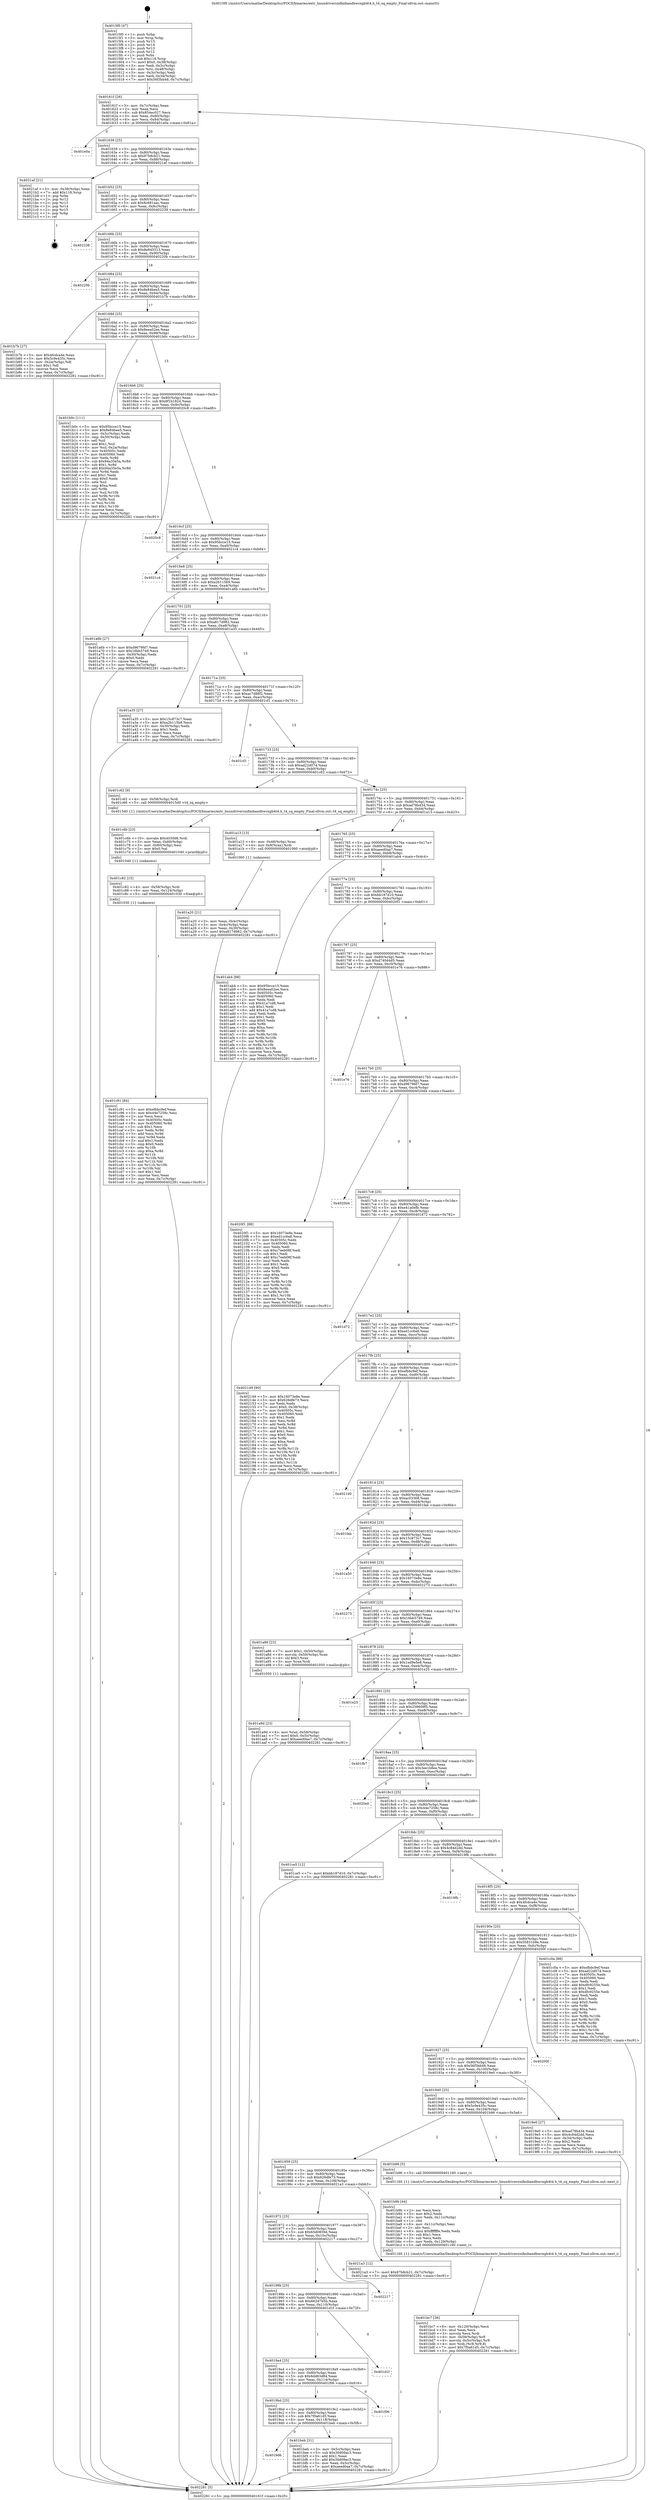 digraph "0x4015f0" {
  label = "0x4015f0 (/mnt/c/Users/mathe/Desktop/tcc/POCII/binaries/extr_linuxdriversinfinibandhwcxgb4t4.h_t4_sq_empty_Final-ollvm.out::main(0))"
  labelloc = "t"
  node[shape=record]

  Entry [label="",width=0.3,height=0.3,shape=circle,fillcolor=black,style=filled]
  "0x40161f" [label="{
     0x40161f [26]\l
     | [instrs]\l
     &nbsp;&nbsp;0x40161f \<+3\>: mov -0x7c(%rbp),%eax\l
     &nbsp;&nbsp;0x401622 \<+2\>: mov %eax,%ecx\l
     &nbsp;&nbsp;0x401624 \<+6\>: sub $0x854ec027,%ecx\l
     &nbsp;&nbsp;0x40162a \<+3\>: mov %eax,-0x80(%rbp)\l
     &nbsp;&nbsp;0x40162d \<+6\>: mov %ecx,-0x84(%rbp)\l
     &nbsp;&nbsp;0x401633 \<+6\>: je 0000000000401e0a \<main+0x81a\>\l
  }"]
  "0x401e0a" [label="{
     0x401e0a\l
  }", style=dashed]
  "0x401639" [label="{
     0x401639 [25]\l
     | [instrs]\l
     &nbsp;&nbsp;0x401639 \<+5\>: jmp 000000000040163e \<main+0x4e\>\l
     &nbsp;&nbsp;0x40163e \<+3\>: mov -0x80(%rbp),%eax\l
     &nbsp;&nbsp;0x401641 \<+5\>: sub $0x87b8cb21,%eax\l
     &nbsp;&nbsp;0x401646 \<+6\>: mov %eax,-0x88(%rbp)\l
     &nbsp;&nbsp;0x40164c \<+6\>: je 00000000004021af \<main+0xbbf\>\l
  }"]
  Exit [label="",width=0.3,height=0.3,shape=circle,fillcolor=black,style=filled,peripheries=2]
  "0x4021af" [label="{
     0x4021af [21]\l
     | [instrs]\l
     &nbsp;&nbsp;0x4021af \<+3\>: mov -0x38(%rbp),%eax\l
     &nbsp;&nbsp;0x4021b2 \<+7\>: add $0x118,%rsp\l
     &nbsp;&nbsp;0x4021b9 \<+1\>: pop %rbx\l
     &nbsp;&nbsp;0x4021ba \<+2\>: pop %r12\l
     &nbsp;&nbsp;0x4021bc \<+2\>: pop %r13\l
     &nbsp;&nbsp;0x4021be \<+2\>: pop %r14\l
     &nbsp;&nbsp;0x4021c0 \<+2\>: pop %r15\l
     &nbsp;&nbsp;0x4021c2 \<+1\>: pop %rbp\l
     &nbsp;&nbsp;0x4021c3 \<+1\>: ret\l
  }"]
  "0x401652" [label="{
     0x401652 [25]\l
     | [instrs]\l
     &nbsp;&nbsp;0x401652 \<+5\>: jmp 0000000000401657 \<main+0x67\>\l
     &nbsp;&nbsp;0x401657 \<+3\>: mov -0x80(%rbp),%eax\l
     &nbsp;&nbsp;0x40165a \<+5\>: sub $0x8c681aac,%eax\l
     &nbsp;&nbsp;0x40165f \<+6\>: mov %eax,-0x8c(%rbp)\l
     &nbsp;&nbsp;0x401665 \<+6\>: je 0000000000402238 \<main+0xc48\>\l
  }"]
  "0x401c91" [label="{
     0x401c91 [84]\l
     | [instrs]\l
     &nbsp;&nbsp;0x401c91 \<+5\>: mov $0xefbbc9ef,%eax\l
     &nbsp;&nbsp;0x401c96 \<+5\>: mov $0x44e7258c,%esi\l
     &nbsp;&nbsp;0x401c9b \<+2\>: xor %ecx,%ecx\l
     &nbsp;&nbsp;0x401c9d \<+7\>: mov 0x40505c,%edx\l
     &nbsp;&nbsp;0x401ca4 \<+8\>: mov 0x405060,%r8d\l
     &nbsp;&nbsp;0x401cac \<+3\>: sub $0x1,%ecx\l
     &nbsp;&nbsp;0x401caf \<+3\>: mov %edx,%r9d\l
     &nbsp;&nbsp;0x401cb2 \<+3\>: add %ecx,%r9d\l
     &nbsp;&nbsp;0x401cb5 \<+4\>: imul %r9d,%edx\l
     &nbsp;&nbsp;0x401cb9 \<+3\>: and $0x1,%edx\l
     &nbsp;&nbsp;0x401cbc \<+3\>: cmp $0x0,%edx\l
     &nbsp;&nbsp;0x401cbf \<+4\>: sete %r10b\l
     &nbsp;&nbsp;0x401cc3 \<+4\>: cmp $0xa,%r8d\l
     &nbsp;&nbsp;0x401cc7 \<+4\>: setl %r11b\l
     &nbsp;&nbsp;0x401ccb \<+3\>: mov %r10b,%bl\l
     &nbsp;&nbsp;0x401cce \<+3\>: and %r11b,%bl\l
     &nbsp;&nbsp;0x401cd1 \<+3\>: xor %r11b,%r10b\l
     &nbsp;&nbsp;0x401cd4 \<+3\>: or %r10b,%bl\l
     &nbsp;&nbsp;0x401cd7 \<+3\>: test $0x1,%bl\l
     &nbsp;&nbsp;0x401cda \<+3\>: cmovne %esi,%eax\l
     &nbsp;&nbsp;0x401cdd \<+3\>: mov %eax,-0x7c(%rbp)\l
     &nbsp;&nbsp;0x401ce0 \<+5\>: jmp 0000000000402281 \<main+0xc91\>\l
  }"]
  "0x402238" [label="{
     0x402238\l
  }", style=dashed]
  "0x40166b" [label="{
     0x40166b [25]\l
     | [instrs]\l
     &nbsp;&nbsp;0x40166b \<+5\>: jmp 0000000000401670 \<main+0x80\>\l
     &nbsp;&nbsp;0x401670 \<+3\>: mov -0x80(%rbp),%eax\l
     &nbsp;&nbsp;0x401673 \<+5\>: sub $0x8e845513,%eax\l
     &nbsp;&nbsp;0x401678 \<+6\>: mov %eax,-0x90(%rbp)\l
     &nbsp;&nbsp;0x40167e \<+6\>: je 000000000040220b \<main+0xc1b\>\l
  }"]
  "0x401c82" [label="{
     0x401c82 [15]\l
     | [instrs]\l
     &nbsp;&nbsp;0x401c82 \<+4\>: mov -0x58(%rbp),%rdi\l
     &nbsp;&nbsp;0x401c86 \<+6\>: mov %eax,-0x124(%rbp)\l
     &nbsp;&nbsp;0x401c8c \<+5\>: call 0000000000401030 \<free@plt\>\l
     | [calls]\l
     &nbsp;&nbsp;0x401030 \{1\} (unknown)\l
  }"]
  "0x40220b" [label="{
     0x40220b\l
  }", style=dashed]
  "0x401684" [label="{
     0x401684 [25]\l
     | [instrs]\l
     &nbsp;&nbsp;0x401684 \<+5\>: jmp 0000000000401689 \<main+0x99\>\l
     &nbsp;&nbsp;0x401689 \<+3\>: mov -0x80(%rbp),%eax\l
     &nbsp;&nbsp;0x40168c \<+5\>: sub $0x8e84bee5,%eax\l
     &nbsp;&nbsp;0x401691 \<+6\>: mov %eax,-0x94(%rbp)\l
     &nbsp;&nbsp;0x401697 \<+6\>: je 0000000000401b7b \<main+0x58b\>\l
  }"]
  "0x401c6b" [label="{
     0x401c6b [23]\l
     | [instrs]\l
     &nbsp;&nbsp;0x401c6b \<+10\>: movabs $0x4030d6,%rdi\l
     &nbsp;&nbsp;0x401c75 \<+3\>: mov %eax,-0x60(%rbp)\l
     &nbsp;&nbsp;0x401c78 \<+3\>: mov -0x60(%rbp),%esi\l
     &nbsp;&nbsp;0x401c7b \<+2\>: mov $0x0,%al\l
     &nbsp;&nbsp;0x401c7d \<+5\>: call 0000000000401040 \<printf@plt\>\l
     | [calls]\l
     &nbsp;&nbsp;0x401040 \{1\} (unknown)\l
  }"]
  "0x401b7b" [label="{
     0x401b7b [27]\l
     | [instrs]\l
     &nbsp;&nbsp;0x401b7b \<+5\>: mov $0x4fcdca4e,%eax\l
     &nbsp;&nbsp;0x401b80 \<+5\>: mov $0x5c9e435c,%ecx\l
     &nbsp;&nbsp;0x401b85 \<+3\>: mov -0x2a(%rbp),%dl\l
     &nbsp;&nbsp;0x401b88 \<+3\>: test $0x1,%dl\l
     &nbsp;&nbsp;0x401b8b \<+3\>: cmovne %ecx,%eax\l
     &nbsp;&nbsp;0x401b8e \<+3\>: mov %eax,-0x7c(%rbp)\l
     &nbsp;&nbsp;0x401b91 \<+5\>: jmp 0000000000402281 \<main+0xc91\>\l
  }"]
  "0x40169d" [label="{
     0x40169d [25]\l
     | [instrs]\l
     &nbsp;&nbsp;0x40169d \<+5\>: jmp 00000000004016a2 \<main+0xb2\>\l
     &nbsp;&nbsp;0x4016a2 \<+3\>: mov -0x80(%rbp),%eax\l
     &nbsp;&nbsp;0x4016a5 \<+5\>: sub $0x8eea02ee,%eax\l
     &nbsp;&nbsp;0x4016aa \<+6\>: mov %eax,-0x98(%rbp)\l
     &nbsp;&nbsp;0x4016b0 \<+6\>: je 0000000000401b0c \<main+0x51c\>\l
  }"]
  "0x4019d6" [label="{
     0x4019d6\l
  }", style=dashed]
  "0x401b0c" [label="{
     0x401b0c [111]\l
     | [instrs]\l
     &nbsp;&nbsp;0x401b0c \<+5\>: mov $0x95bcce15,%eax\l
     &nbsp;&nbsp;0x401b11 \<+5\>: mov $0x8e84bee5,%ecx\l
     &nbsp;&nbsp;0x401b16 \<+3\>: mov -0x5c(%rbp),%edx\l
     &nbsp;&nbsp;0x401b19 \<+3\>: cmp -0x50(%rbp),%edx\l
     &nbsp;&nbsp;0x401b1c \<+4\>: setl %sil\l
     &nbsp;&nbsp;0x401b20 \<+4\>: and $0x1,%sil\l
     &nbsp;&nbsp;0x401b24 \<+4\>: mov %sil,-0x2a(%rbp)\l
     &nbsp;&nbsp;0x401b28 \<+7\>: mov 0x40505c,%edx\l
     &nbsp;&nbsp;0x401b2f \<+7\>: mov 0x405060,%edi\l
     &nbsp;&nbsp;0x401b36 \<+3\>: mov %edx,%r8d\l
     &nbsp;&nbsp;0x401b39 \<+7\>: sub $0x94a35e5a,%r8d\l
     &nbsp;&nbsp;0x401b40 \<+4\>: sub $0x1,%r8d\l
     &nbsp;&nbsp;0x401b44 \<+7\>: add $0x94a35e5a,%r8d\l
     &nbsp;&nbsp;0x401b4b \<+4\>: imul %r8d,%edx\l
     &nbsp;&nbsp;0x401b4f \<+3\>: and $0x1,%edx\l
     &nbsp;&nbsp;0x401b52 \<+3\>: cmp $0x0,%edx\l
     &nbsp;&nbsp;0x401b55 \<+4\>: sete %sil\l
     &nbsp;&nbsp;0x401b59 \<+3\>: cmp $0xa,%edi\l
     &nbsp;&nbsp;0x401b5c \<+4\>: setl %r9b\l
     &nbsp;&nbsp;0x401b60 \<+3\>: mov %sil,%r10b\l
     &nbsp;&nbsp;0x401b63 \<+3\>: and %r9b,%r10b\l
     &nbsp;&nbsp;0x401b66 \<+3\>: xor %r9b,%sil\l
     &nbsp;&nbsp;0x401b69 \<+3\>: or %sil,%r10b\l
     &nbsp;&nbsp;0x401b6c \<+4\>: test $0x1,%r10b\l
     &nbsp;&nbsp;0x401b70 \<+3\>: cmovne %ecx,%eax\l
     &nbsp;&nbsp;0x401b73 \<+3\>: mov %eax,-0x7c(%rbp)\l
     &nbsp;&nbsp;0x401b76 \<+5\>: jmp 0000000000402281 \<main+0xc91\>\l
  }"]
  "0x4016b6" [label="{
     0x4016b6 [25]\l
     | [instrs]\l
     &nbsp;&nbsp;0x4016b6 \<+5\>: jmp 00000000004016bb \<main+0xcb\>\l
     &nbsp;&nbsp;0x4016bb \<+3\>: mov -0x80(%rbp),%eax\l
     &nbsp;&nbsp;0x4016be \<+5\>: sub $0x8f1b1824,%eax\l
     &nbsp;&nbsp;0x4016c3 \<+6\>: mov %eax,-0x9c(%rbp)\l
     &nbsp;&nbsp;0x4016c9 \<+6\>: je 00000000004020c8 \<main+0xad8\>\l
  }"]
  "0x401beb" [label="{
     0x401beb [31]\l
     | [instrs]\l
     &nbsp;&nbsp;0x401beb \<+3\>: mov -0x5c(%rbp),%eax\l
     &nbsp;&nbsp;0x401bee \<+5\>: sub $0x30d09ac3,%eax\l
     &nbsp;&nbsp;0x401bf3 \<+3\>: add $0x1,%eax\l
     &nbsp;&nbsp;0x401bf6 \<+5\>: add $0x30d09ac3,%eax\l
     &nbsp;&nbsp;0x401bfb \<+3\>: mov %eax,-0x5c(%rbp)\l
     &nbsp;&nbsp;0x401bfe \<+7\>: movl $0xaeed0aa7,-0x7c(%rbp)\l
     &nbsp;&nbsp;0x401c05 \<+5\>: jmp 0000000000402281 \<main+0xc91\>\l
  }"]
  "0x4020c8" [label="{
     0x4020c8\l
  }", style=dashed]
  "0x4016cf" [label="{
     0x4016cf [25]\l
     | [instrs]\l
     &nbsp;&nbsp;0x4016cf \<+5\>: jmp 00000000004016d4 \<main+0xe4\>\l
     &nbsp;&nbsp;0x4016d4 \<+3\>: mov -0x80(%rbp),%eax\l
     &nbsp;&nbsp;0x4016d7 \<+5\>: sub $0x95bcce15,%eax\l
     &nbsp;&nbsp;0x4016dc \<+6\>: mov %eax,-0xa0(%rbp)\l
     &nbsp;&nbsp;0x4016e2 \<+6\>: je 00000000004021c4 \<main+0xbd4\>\l
  }"]
  "0x4019bd" [label="{
     0x4019bd [25]\l
     | [instrs]\l
     &nbsp;&nbsp;0x4019bd \<+5\>: jmp 00000000004019c2 \<main+0x3d2\>\l
     &nbsp;&nbsp;0x4019c2 \<+3\>: mov -0x80(%rbp),%eax\l
     &nbsp;&nbsp;0x4019c5 \<+5\>: sub $0x7f0a61d5,%eax\l
     &nbsp;&nbsp;0x4019ca \<+6\>: mov %eax,-0x118(%rbp)\l
     &nbsp;&nbsp;0x4019d0 \<+6\>: je 0000000000401beb \<main+0x5fb\>\l
  }"]
  "0x4021c4" [label="{
     0x4021c4\l
  }", style=dashed]
  "0x4016e8" [label="{
     0x4016e8 [25]\l
     | [instrs]\l
     &nbsp;&nbsp;0x4016e8 \<+5\>: jmp 00000000004016ed \<main+0xfd\>\l
     &nbsp;&nbsp;0x4016ed \<+3\>: mov -0x80(%rbp),%eax\l
     &nbsp;&nbsp;0x4016f0 \<+5\>: sub $0xa2b115b9,%eax\l
     &nbsp;&nbsp;0x4016f5 \<+6\>: mov %eax,-0xa4(%rbp)\l
     &nbsp;&nbsp;0x4016fb \<+6\>: je 0000000000401a6b \<main+0x47b\>\l
  }"]
  "0x401f06" [label="{
     0x401f06\l
  }", style=dashed]
  "0x401a6b" [label="{
     0x401a6b [27]\l
     | [instrs]\l
     &nbsp;&nbsp;0x401a6b \<+5\>: mov $0xd9679fd7,%eax\l
     &nbsp;&nbsp;0x401a70 \<+5\>: mov $0x16bb5749,%ecx\l
     &nbsp;&nbsp;0x401a75 \<+3\>: mov -0x30(%rbp),%edx\l
     &nbsp;&nbsp;0x401a78 \<+3\>: cmp $0x0,%edx\l
     &nbsp;&nbsp;0x401a7b \<+3\>: cmove %ecx,%eax\l
     &nbsp;&nbsp;0x401a7e \<+3\>: mov %eax,-0x7c(%rbp)\l
     &nbsp;&nbsp;0x401a81 \<+5\>: jmp 0000000000402281 \<main+0xc91\>\l
  }"]
  "0x401701" [label="{
     0x401701 [25]\l
     | [instrs]\l
     &nbsp;&nbsp;0x401701 \<+5\>: jmp 0000000000401706 \<main+0x116\>\l
     &nbsp;&nbsp;0x401706 \<+3\>: mov -0x80(%rbp),%eax\l
     &nbsp;&nbsp;0x401709 \<+5\>: sub $0xa817d982,%eax\l
     &nbsp;&nbsp;0x40170e \<+6\>: mov %eax,-0xa8(%rbp)\l
     &nbsp;&nbsp;0x401714 \<+6\>: je 0000000000401a35 \<main+0x445\>\l
  }"]
  "0x4019a4" [label="{
     0x4019a4 [25]\l
     | [instrs]\l
     &nbsp;&nbsp;0x4019a4 \<+5\>: jmp 00000000004019a9 \<main+0x3b9\>\l
     &nbsp;&nbsp;0x4019a9 \<+3\>: mov -0x80(%rbp),%eax\l
     &nbsp;&nbsp;0x4019ac \<+5\>: sub $0x6dd63d84,%eax\l
     &nbsp;&nbsp;0x4019b1 \<+6\>: mov %eax,-0x114(%rbp)\l
     &nbsp;&nbsp;0x4019b7 \<+6\>: je 0000000000401f06 \<main+0x916\>\l
  }"]
  "0x401a35" [label="{
     0x401a35 [27]\l
     | [instrs]\l
     &nbsp;&nbsp;0x401a35 \<+5\>: mov $0x15c873c7,%eax\l
     &nbsp;&nbsp;0x401a3a \<+5\>: mov $0xa2b115b9,%ecx\l
     &nbsp;&nbsp;0x401a3f \<+3\>: mov -0x30(%rbp),%edx\l
     &nbsp;&nbsp;0x401a42 \<+3\>: cmp $0x1,%edx\l
     &nbsp;&nbsp;0x401a45 \<+3\>: cmovl %ecx,%eax\l
     &nbsp;&nbsp;0x401a48 \<+3\>: mov %eax,-0x7c(%rbp)\l
     &nbsp;&nbsp;0x401a4b \<+5\>: jmp 0000000000402281 \<main+0xc91\>\l
  }"]
  "0x40171a" [label="{
     0x40171a [25]\l
     | [instrs]\l
     &nbsp;&nbsp;0x40171a \<+5\>: jmp 000000000040171f \<main+0x12f\>\l
     &nbsp;&nbsp;0x40171f \<+3\>: mov -0x80(%rbp),%eax\l
     &nbsp;&nbsp;0x401722 \<+5\>: sub $0xac7d88f2,%eax\l
     &nbsp;&nbsp;0x401727 \<+6\>: mov %eax,-0xac(%rbp)\l
     &nbsp;&nbsp;0x40172d \<+6\>: je 0000000000401cf1 \<main+0x701\>\l
  }"]
  "0x401d1f" [label="{
     0x401d1f\l
  }", style=dashed]
  "0x401cf1" [label="{
     0x401cf1\l
  }", style=dashed]
  "0x401733" [label="{
     0x401733 [25]\l
     | [instrs]\l
     &nbsp;&nbsp;0x401733 \<+5\>: jmp 0000000000401738 \<main+0x148\>\l
     &nbsp;&nbsp;0x401738 \<+3\>: mov -0x80(%rbp),%eax\l
     &nbsp;&nbsp;0x40173b \<+5\>: sub $0xad22d074,%eax\l
     &nbsp;&nbsp;0x401740 \<+6\>: mov %eax,-0xb0(%rbp)\l
     &nbsp;&nbsp;0x401746 \<+6\>: je 0000000000401c62 \<main+0x672\>\l
  }"]
  "0x40198b" [label="{
     0x40198b [25]\l
     | [instrs]\l
     &nbsp;&nbsp;0x40198b \<+5\>: jmp 0000000000401990 \<main+0x3a0\>\l
     &nbsp;&nbsp;0x401990 \<+3\>: mov -0x80(%rbp),%eax\l
     &nbsp;&nbsp;0x401993 \<+5\>: sub $0x662d7b5b,%eax\l
     &nbsp;&nbsp;0x401998 \<+6\>: mov %eax,-0x110(%rbp)\l
     &nbsp;&nbsp;0x40199e \<+6\>: je 0000000000401d1f \<main+0x72f\>\l
  }"]
  "0x401c62" [label="{
     0x401c62 [9]\l
     | [instrs]\l
     &nbsp;&nbsp;0x401c62 \<+4\>: mov -0x58(%rbp),%rdi\l
     &nbsp;&nbsp;0x401c66 \<+5\>: call 00000000004015d0 \<t4_sq_empty\>\l
     | [calls]\l
     &nbsp;&nbsp;0x4015d0 \{1\} (/mnt/c/Users/mathe/Desktop/tcc/POCII/binaries/extr_linuxdriversinfinibandhwcxgb4t4.h_t4_sq_empty_Final-ollvm.out::t4_sq_empty)\l
  }"]
  "0x40174c" [label="{
     0x40174c [25]\l
     | [instrs]\l
     &nbsp;&nbsp;0x40174c \<+5\>: jmp 0000000000401751 \<main+0x161\>\l
     &nbsp;&nbsp;0x401751 \<+3\>: mov -0x80(%rbp),%eax\l
     &nbsp;&nbsp;0x401754 \<+5\>: sub $0xad78b434,%eax\l
     &nbsp;&nbsp;0x401759 \<+6\>: mov %eax,-0xb4(%rbp)\l
     &nbsp;&nbsp;0x40175f \<+6\>: je 0000000000401a13 \<main+0x423\>\l
  }"]
  "0x402217" [label="{
     0x402217\l
  }", style=dashed]
  "0x401a13" [label="{
     0x401a13 [13]\l
     | [instrs]\l
     &nbsp;&nbsp;0x401a13 \<+4\>: mov -0x48(%rbp),%rax\l
     &nbsp;&nbsp;0x401a17 \<+4\>: mov 0x8(%rax),%rdi\l
     &nbsp;&nbsp;0x401a1b \<+5\>: call 0000000000401060 \<atoi@plt\>\l
     | [calls]\l
     &nbsp;&nbsp;0x401060 \{1\} (unknown)\l
  }"]
  "0x401765" [label="{
     0x401765 [25]\l
     | [instrs]\l
     &nbsp;&nbsp;0x401765 \<+5\>: jmp 000000000040176a \<main+0x17a\>\l
     &nbsp;&nbsp;0x40176a \<+3\>: mov -0x80(%rbp),%eax\l
     &nbsp;&nbsp;0x40176d \<+5\>: sub $0xaeed0aa7,%eax\l
     &nbsp;&nbsp;0x401772 \<+6\>: mov %eax,-0xb8(%rbp)\l
     &nbsp;&nbsp;0x401778 \<+6\>: je 0000000000401ab4 \<main+0x4c4\>\l
  }"]
  "0x401972" [label="{
     0x401972 [25]\l
     | [instrs]\l
     &nbsp;&nbsp;0x401972 \<+5\>: jmp 0000000000401977 \<main+0x387\>\l
     &nbsp;&nbsp;0x401977 \<+3\>: mov -0x80(%rbp),%eax\l
     &nbsp;&nbsp;0x40197a \<+5\>: sub $0x65d0859d,%eax\l
     &nbsp;&nbsp;0x40197f \<+6\>: mov %eax,-0x10c(%rbp)\l
     &nbsp;&nbsp;0x401985 \<+6\>: je 0000000000402217 \<main+0xc27\>\l
  }"]
  "0x401ab4" [label="{
     0x401ab4 [88]\l
     | [instrs]\l
     &nbsp;&nbsp;0x401ab4 \<+5\>: mov $0x95bcce15,%eax\l
     &nbsp;&nbsp;0x401ab9 \<+5\>: mov $0x8eea02ee,%ecx\l
     &nbsp;&nbsp;0x401abe \<+7\>: mov 0x40505c,%edx\l
     &nbsp;&nbsp;0x401ac5 \<+7\>: mov 0x405060,%esi\l
     &nbsp;&nbsp;0x401acc \<+2\>: mov %edx,%edi\l
     &nbsp;&nbsp;0x401ace \<+6\>: sub $0x41a7cd8,%edi\l
     &nbsp;&nbsp;0x401ad4 \<+3\>: sub $0x1,%edi\l
     &nbsp;&nbsp;0x401ad7 \<+6\>: add $0x41a7cd8,%edi\l
     &nbsp;&nbsp;0x401add \<+3\>: imul %edi,%edx\l
     &nbsp;&nbsp;0x401ae0 \<+3\>: and $0x1,%edx\l
     &nbsp;&nbsp;0x401ae3 \<+3\>: cmp $0x0,%edx\l
     &nbsp;&nbsp;0x401ae6 \<+4\>: sete %r8b\l
     &nbsp;&nbsp;0x401aea \<+3\>: cmp $0xa,%esi\l
     &nbsp;&nbsp;0x401aed \<+4\>: setl %r9b\l
     &nbsp;&nbsp;0x401af1 \<+3\>: mov %r8b,%r10b\l
     &nbsp;&nbsp;0x401af4 \<+3\>: and %r9b,%r10b\l
     &nbsp;&nbsp;0x401af7 \<+3\>: xor %r9b,%r8b\l
     &nbsp;&nbsp;0x401afa \<+3\>: or %r8b,%r10b\l
     &nbsp;&nbsp;0x401afd \<+4\>: test $0x1,%r10b\l
     &nbsp;&nbsp;0x401b01 \<+3\>: cmovne %ecx,%eax\l
     &nbsp;&nbsp;0x401b04 \<+3\>: mov %eax,-0x7c(%rbp)\l
     &nbsp;&nbsp;0x401b07 \<+5\>: jmp 0000000000402281 \<main+0xc91\>\l
  }"]
  "0x40177e" [label="{
     0x40177e [25]\l
     | [instrs]\l
     &nbsp;&nbsp;0x40177e \<+5\>: jmp 0000000000401783 \<main+0x193\>\l
     &nbsp;&nbsp;0x401783 \<+3\>: mov -0x80(%rbp),%eax\l
     &nbsp;&nbsp;0x401786 \<+5\>: sub $0xbb187d10,%eax\l
     &nbsp;&nbsp;0x40178b \<+6\>: mov %eax,-0xbc(%rbp)\l
     &nbsp;&nbsp;0x401791 \<+6\>: je 00000000004020f1 \<main+0xb01\>\l
  }"]
  "0x4021a3" [label="{
     0x4021a3 [12]\l
     | [instrs]\l
     &nbsp;&nbsp;0x4021a3 \<+7\>: movl $0x87b8cb21,-0x7c(%rbp)\l
     &nbsp;&nbsp;0x4021aa \<+5\>: jmp 0000000000402281 \<main+0xc91\>\l
  }"]
  "0x4020f1" [label="{
     0x4020f1 [88]\l
     | [instrs]\l
     &nbsp;&nbsp;0x4020f1 \<+5\>: mov $0x16073e8e,%eax\l
     &nbsp;&nbsp;0x4020f6 \<+5\>: mov $0xed1cc6a8,%ecx\l
     &nbsp;&nbsp;0x4020fb \<+7\>: mov 0x40505c,%edx\l
     &nbsp;&nbsp;0x402102 \<+7\>: mov 0x405060,%esi\l
     &nbsp;&nbsp;0x402109 \<+2\>: mov %edx,%edi\l
     &nbsp;&nbsp;0x40210b \<+6\>: sub $0xc7eeb08f,%edi\l
     &nbsp;&nbsp;0x402111 \<+3\>: sub $0x1,%edi\l
     &nbsp;&nbsp;0x402114 \<+6\>: add $0xc7eeb08f,%edi\l
     &nbsp;&nbsp;0x40211a \<+3\>: imul %edi,%edx\l
     &nbsp;&nbsp;0x40211d \<+3\>: and $0x1,%edx\l
     &nbsp;&nbsp;0x402120 \<+3\>: cmp $0x0,%edx\l
     &nbsp;&nbsp;0x402123 \<+4\>: sete %r8b\l
     &nbsp;&nbsp;0x402127 \<+3\>: cmp $0xa,%esi\l
     &nbsp;&nbsp;0x40212a \<+4\>: setl %r9b\l
     &nbsp;&nbsp;0x40212e \<+3\>: mov %r8b,%r10b\l
     &nbsp;&nbsp;0x402131 \<+3\>: and %r9b,%r10b\l
     &nbsp;&nbsp;0x402134 \<+3\>: xor %r9b,%r8b\l
     &nbsp;&nbsp;0x402137 \<+3\>: or %r8b,%r10b\l
     &nbsp;&nbsp;0x40213a \<+4\>: test $0x1,%r10b\l
     &nbsp;&nbsp;0x40213e \<+3\>: cmovne %ecx,%eax\l
     &nbsp;&nbsp;0x402141 \<+3\>: mov %eax,-0x7c(%rbp)\l
     &nbsp;&nbsp;0x402144 \<+5\>: jmp 0000000000402281 \<main+0xc91\>\l
  }"]
  "0x401797" [label="{
     0x401797 [25]\l
     | [instrs]\l
     &nbsp;&nbsp;0x401797 \<+5\>: jmp 000000000040179c \<main+0x1ac\>\l
     &nbsp;&nbsp;0x40179c \<+3\>: mov -0x80(%rbp),%eax\l
     &nbsp;&nbsp;0x40179f \<+5\>: sub $0xd740d4d5,%eax\l
     &nbsp;&nbsp;0x4017a4 \<+6\>: mov %eax,-0xc0(%rbp)\l
     &nbsp;&nbsp;0x4017aa \<+6\>: je 0000000000401e76 \<main+0x886\>\l
  }"]
  "0x401bc7" [label="{
     0x401bc7 [36]\l
     | [instrs]\l
     &nbsp;&nbsp;0x401bc7 \<+6\>: mov -0x120(%rbp),%ecx\l
     &nbsp;&nbsp;0x401bcd \<+3\>: imul %eax,%ecx\l
     &nbsp;&nbsp;0x401bd0 \<+3\>: movslq %ecx,%rdi\l
     &nbsp;&nbsp;0x401bd3 \<+4\>: mov -0x58(%rbp),%r8\l
     &nbsp;&nbsp;0x401bd7 \<+4\>: movslq -0x5c(%rbp),%r9\l
     &nbsp;&nbsp;0x401bdb \<+4\>: mov %rdi,(%r8,%r9,8)\l
     &nbsp;&nbsp;0x401bdf \<+7\>: movl $0x7f0a61d5,-0x7c(%rbp)\l
     &nbsp;&nbsp;0x401be6 \<+5\>: jmp 0000000000402281 \<main+0xc91\>\l
  }"]
  "0x401e76" [label="{
     0x401e76\l
  }", style=dashed]
  "0x4017b0" [label="{
     0x4017b0 [25]\l
     | [instrs]\l
     &nbsp;&nbsp;0x4017b0 \<+5\>: jmp 00000000004017b5 \<main+0x1c5\>\l
     &nbsp;&nbsp;0x4017b5 \<+3\>: mov -0x80(%rbp),%eax\l
     &nbsp;&nbsp;0x4017b8 \<+5\>: sub $0xd9679fd7,%eax\l
     &nbsp;&nbsp;0x4017bd \<+6\>: mov %eax,-0xc4(%rbp)\l
     &nbsp;&nbsp;0x4017c3 \<+6\>: je 00000000004020d4 \<main+0xae4\>\l
  }"]
  "0x401b9b" [label="{
     0x401b9b [44]\l
     | [instrs]\l
     &nbsp;&nbsp;0x401b9b \<+2\>: xor %ecx,%ecx\l
     &nbsp;&nbsp;0x401b9d \<+5\>: mov $0x2,%edx\l
     &nbsp;&nbsp;0x401ba2 \<+6\>: mov %edx,-0x11c(%rbp)\l
     &nbsp;&nbsp;0x401ba8 \<+1\>: cltd\l
     &nbsp;&nbsp;0x401ba9 \<+6\>: mov -0x11c(%rbp),%esi\l
     &nbsp;&nbsp;0x401baf \<+2\>: idiv %esi\l
     &nbsp;&nbsp;0x401bb1 \<+6\>: imul $0xfffffffe,%edx,%edx\l
     &nbsp;&nbsp;0x401bb7 \<+3\>: sub $0x1,%ecx\l
     &nbsp;&nbsp;0x401bba \<+2\>: sub %ecx,%edx\l
     &nbsp;&nbsp;0x401bbc \<+6\>: mov %edx,-0x120(%rbp)\l
     &nbsp;&nbsp;0x401bc2 \<+5\>: call 0000000000401160 \<next_i\>\l
     | [calls]\l
     &nbsp;&nbsp;0x401160 \{1\} (/mnt/c/Users/mathe/Desktop/tcc/POCII/binaries/extr_linuxdriversinfinibandhwcxgb4t4.h_t4_sq_empty_Final-ollvm.out::next_i)\l
  }"]
  "0x4020d4" [label="{
     0x4020d4\l
  }", style=dashed]
  "0x4017c9" [label="{
     0x4017c9 [25]\l
     | [instrs]\l
     &nbsp;&nbsp;0x4017c9 \<+5\>: jmp 00000000004017ce \<main+0x1de\>\l
     &nbsp;&nbsp;0x4017ce \<+3\>: mov -0x80(%rbp),%eax\l
     &nbsp;&nbsp;0x4017d1 \<+5\>: sub $0xe41a0efb,%eax\l
     &nbsp;&nbsp;0x4017d6 \<+6\>: mov %eax,-0xc8(%rbp)\l
     &nbsp;&nbsp;0x4017dc \<+6\>: je 0000000000401d72 \<main+0x782\>\l
  }"]
  "0x401959" [label="{
     0x401959 [25]\l
     | [instrs]\l
     &nbsp;&nbsp;0x401959 \<+5\>: jmp 000000000040195e \<main+0x36e\>\l
     &nbsp;&nbsp;0x40195e \<+3\>: mov -0x80(%rbp),%eax\l
     &nbsp;&nbsp;0x401961 \<+5\>: sub $0x626dfe73,%eax\l
     &nbsp;&nbsp;0x401966 \<+6\>: mov %eax,-0x108(%rbp)\l
     &nbsp;&nbsp;0x40196c \<+6\>: je 00000000004021a3 \<main+0xbb3\>\l
  }"]
  "0x401d72" [label="{
     0x401d72\l
  }", style=dashed]
  "0x4017e2" [label="{
     0x4017e2 [25]\l
     | [instrs]\l
     &nbsp;&nbsp;0x4017e2 \<+5\>: jmp 00000000004017e7 \<main+0x1f7\>\l
     &nbsp;&nbsp;0x4017e7 \<+3\>: mov -0x80(%rbp),%eax\l
     &nbsp;&nbsp;0x4017ea \<+5\>: sub $0xed1cc6a8,%eax\l
     &nbsp;&nbsp;0x4017ef \<+6\>: mov %eax,-0xcc(%rbp)\l
     &nbsp;&nbsp;0x4017f5 \<+6\>: je 0000000000402149 \<main+0xb59\>\l
  }"]
  "0x401b96" [label="{
     0x401b96 [5]\l
     | [instrs]\l
     &nbsp;&nbsp;0x401b96 \<+5\>: call 0000000000401160 \<next_i\>\l
     | [calls]\l
     &nbsp;&nbsp;0x401160 \{1\} (/mnt/c/Users/mathe/Desktop/tcc/POCII/binaries/extr_linuxdriversinfinibandhwcxgb4t4.h_t4_sq_empty_Final-ollvm.out::next_i)\l
  }"]
  "0x402149" [label="{
     0x402149 [90]\l
     | [instrs]\l
     &nbsp;&nbsp;0x402149 \<+5\>: mov $0x16073e8e,%eax\l
     &nbsp;&nbsp;0x40214e \<+5\>: mov $0x626dfe73,%ecx\l
     &nbsp;&nbsp;0x402153 \<+2\>: xor %edx,%edx\l
     &nbsp;&nbsp;0x402155 \<+7\>: movl $0x0,-0x38(%rbp)\l
     &nbsp;&nbsp;0x40215c \<+7\>: mov 0x40505c,%esi\l
     &nbsp;&nbsp;0x402163 \<+7\>: mov 0x405060,%edi\l
     &nbsp;&nbsp;0x40216a \<+3\>: sub $0x1,%edx\l
     &nbsp;&nbsp;0x40216d \<+3\>: mov %esi,%r8d\l
     &nbsp;&nbsp;0x402170 \<+3\>: add %edx,%r8d\l
     &nbsp;&nbsp;0x402173 \<+4\>: imul %r8d,%esi\l
     &nbsp;&nbsp;0x402177 \<+3\>: and $0x1,%esi\l
     &nbsp;&nbsp;0x40217a \<+3\>: cmp $0x0,%esi\l
     &nbsp;&nbsp;0x40217d \<+4\>: sete %r9b\l
     &nbsp;&nbsp;0x402181 \<+3\>: cmp $0xa,%edi\l
     &nbsp;&nbsp;0x402184 \<+4\>: setl %r10b\l
     &nbsp;&nbsp;0x402188 \<+3\>: mov %r9b,%r11b\l
     &nbsp;&nbsp;0x40218b \<+3\>: and %r10b,%r11b\l
     &nbsp;&nbsp;0x40218e \<+3\>: xor %r10b,%r9b\l
     &nbsp;&nbsp;0x402191 \<+3\>: or %r9b,%r11b\l
     &nbsp;&nbsp;0x402194 \<+4\>: test $0x1,%r11b\l
     &nbsp;&nbsp;0x402198 \<+3\>: cmovne %ecx,%eax\l
     &nbsp;&nbsp;0x40219b \<+3\>: mov %eax,-0x7c(%rbp)\l
     &nbsp;&nbsp;0x40219e \<+5\>: jmp 0000000000402281 \<main+0xc91\>\l
  }"]
  "0x4017fb" [label="{
     0x4017fb [25]\l
     | [instrs]\l
     &nbsp;&nbsp;0x4017fb \<+5\>: jmp 0000000000401800 \<main+0x210\>\l
     &nbsp;&nbsp;0x401800 \<+3\>: mov -0x80(%rbp),%eax\l
     &nbsp;&nbsp;0x401803 \<+5\>: sub $0xefbbc9ef,%eax\l
     &nbsp;&nbsp;0x401808 \<+6\>: mov %eax,-0xd0(%rbp)\l
     &nbsp;&nbsp;0x40180e \<+6\>: je 00000000004021d0 \<main+0xbe0\>\l
  }"]
  "0x401a9d" [label="{
     0x401a9d [23]\l
     | [instrs]\l
     &nbsp;&nbsp;0x401a9d \<+4\>: mov %rax,-0x58(%rbp)\l
     &nbsp;&nbsp;0x401aa1 \<+7\>: movl $0x0,-0x5c(%rbp)\l
     &nbsp;&nbsp;0x401aa8 \<+7\>: movl $0xaeed0aa7,-0x7c(%rbp)\l
     &nbsp;&nbsp;0x401aaf \<+5\>: jmp 0000000000402281 \<main+0xc91\>\l
  }"]
  "0x4021d0" [label="{
     0x4021d0\l
  }", style=dashed]
  "0x401814" [label="{
     0x401814 [25]\l
     | [instrs]\l
     &nbsp;&nbsp;0x401814 \<+5\>: jmp 0000000000401819 \<main+0x229\>\l
     &nbsp;&nbsp;0x401819 \<+3\>: mov -0x80(%rbp),%eax\l
     &nbsp;&nbsp;0x40181c \<+5\>: sub $0xac03368,%eax\l
     &nbsp;&nbsp;0x401821 \<+6\>: mov %eax,-0xd4(%rbp)\l
     &nbsp;&nbsp;0x401827 \<+6\>: je 0000000000401fab \<main+0x9bb\>\l
  }"]
  "0x401a20" [label="{
     0x401a20 [21]\l
     | [instrs]\l
     &nbsp;&nbsp;0x401a20 \<+3\>: mov %eax,-0x4c(%rbp)\l
     &nbsp;&nbsp;0x401a23 \<+3\>: mov -0x4c(%rbp),%eax\l
     &nbsp;&nbsp;0x401a26 \<+3\>: mov %eax,-0x30(%rbp)\l
     &nbsp;&nbsp;0x401a29 \<+7\>: movl $0xa817d982,-0x7c(%rbp)\l
     &nbsp;&nbsp;0x401a30 \<+5\>: jmp 0000000000402281 \<main+0xc91\>\l
  }"]
  "0x401fab" [label="{
     0x401fab\l
  }", style=dashed]
  "0x40182d" [label="{
     0x40182d [25]\l
     | [instrs]\l
     &nbsp;&nbsp;0x40182d \<+5\>: jmp 0000000000401832 \<main+0x242\>\l
     &nbsp;&nbsp;0x401832 \<+3\>: mov -0x80(%rbp),%eax\l
     &nbsp;&nbsp;0x401835 \<+5\>: sub $0x15c873c7,%eax\l
     &nbsp;&nbsp;0x40183a \<+6\>: mov %eax,-0xd8(%rbp)\l
     &nbsp;&nbsp;0x401840 \<+6\>: je 0000000000401a50 \<main+0x460\>\l
  }"]
  "0x4015f0" [label="{
     0x4015f0 [47]\l
     | [instrs]\l
     &nbsp;&nbsp;0x4015f0 \<+1\>: push %rbp\l
     &nbsp;&nbsp;0x4015f1 \<+3\>: mov %rsp,%rbp\l
     &nbsp;&nbsp;0x4015f4 \<+2\>: push %r15\l
     &nbsp;&nbsp;0x4015f6 \<+2\>: push %r14\l
     &nbsp;&nbsp;0x4015f8 \<+2\>: push %r13\l
     &nbsp;&nbsp;0x4015fa \<+2\>: push %r12\l
     &nbsp;&nbsp;0x4015fc \<+1\>: push %rbx\l
     &nbsp;&nbsp;0x4015fd \<+7\>: sub $0x118,%rsp\l
     &nbsp;&nbsp;0x401604 \<+7\>: movl $0x0,-0x38(%rbp)\l
     &nbsp;&nbsp;0x40160b \<+3\>: mov %edi,-0x3c(%rbp)\l
     &nbsp;&nbsp;0x40160e \<+4\>: mov %rsi,-0x48(%rbp)\l
     &nbsp;&nbsp;0x401612 \<+3\>: mov -0x3c(%rbp),%edi\l
     &nbsp;&nbsp;0x401615 \<+3\>: mov %edi,-0x34(%rbp)\l
     &nbsp;&nbsp;0x401618 \<+7\>: movl $0x56f3bb48,-0x7c(%rbp)\l
  }"]
  "0x401a50" [label="{
     0x401a50\l
  }", style=dashed]
  "0x401846" [label="{
     0x401846 [25]\l
     | [instrs]\l
     &nbsp;&nbsp;0x401846 \<+5\>: jmp 000000000040184b \<main+0x25b\>\l
     &nbsp;&nbsp;0x40184b \<+3\>: mov -0x80(%rbp),%eax\l
     &nbsp;&nbsp;0x40184e \<+5\>: sub $0x16073e8e,%eax\l
     &nbsp;&nbsp;0x401853 \<+6\>: mov %eax,-0xdc(%rbp)\l
     &nbsp;&nbsp;0x401859 \<+6\>: je 0000000000402273 \<main+0xc83\>\l
  }"]
  "0x402281" [label="{
     0x402281 [5]\l
     | [instrs]\l
     &nbsp;&nbsp;0x402281 \<+5\>: jmp 000000000040161f \<main+0x2f\>\l
  }"]
  "0x402273" [label="{
     0x402273\l
  }", style=dashed]
  "0x40185f" [label="{
     0x40185f [25]\l
     | [instrs]\l
     &nbsp;&nbsp;0x40185f \<+5\>: jmp 0000000000401864 \<main+0x274\>\l
     &nbsp;&nbsp;0x401864 \<+3\>: mov -0x80(%rbp),%eax\l
     &nbsp;&nbsp;0x401867 \<+5\>: sub $0x16bb5749,%eax\l
     &nbsp;&nbsp;0x40186c \<+6\>: mov %eax,-0xe0(%rbp)\l
     &nbsp;&nbsp;0x401872 \<+6\>: je 0000000000401a86 \<main+0x496\>\l
  }"]
  "0x401940" [label="{
     0x401940 [25]\l
     | [instrs]\l
     &nbsp;&nbsp;0x401940 \<+5\>: jmp 0000000000401945 \<main+0x355\>\l
     &nbsp;&nbsp;0x401945 \<+3\>: mov -0x80(%rbp),%eax\l
     &nbsp;&nbsp;0x401948 \<+5\>: sub $0x5c9e435c,%eax\l
     &nbsp;&nbsp;0x40194d \<+6\>: mov %eax,-0x104(%rbp)\l
     &nbsp;&nbsp;0x401953 \<+6\>: je 0000000000401b96 \<main+0x5a6\>\l
  }"]
  "0x401a86" [label="{
     0x401a86 [23]\l
     | [instrs]\l
     &nbsp;&nbsp;0x401a86 \<+7\>: movl $0x1,-0x50(%rbp)\l
     &nbsp;&nbsp;0x401a8d \<+4\>: movslq -0x50(%rbp),%rax\l
     &nbsp;&nbsp;0x401a91 \<+4\>: shl $0x3,%rax\l
     &nbsp;&nbsp;0x401a95 \<+3\>: mov %rax,%rdi\l
     &nbsp;&nbsp;0x401a98 \<+5\>: call 0000000000401050 \<malloc@plt\>\l
     | [calls]\l
     &nbsp;&nbsp;0x401050 \{1\} (unknown)\l
  }"]
  "0x401878" [label="{
     0x401878 [25]\l
     | [instrs]\l
     &nbsp;&nbsp;0x401878 \<+5\>: jmp 000000000040187d \<main+0x28d\>\l
     &nbsp;&nbsp;0x40187d \<+3\>: mov -0x80(%rbp),%eax\l
     &nbsp;&nbsp;0x401880 \<+5\>: sub $0x1ed9e5e8,%eax\l
     &nbsp;&nbsp;0x401885 \<+6\>: mov %eax,-0xe4(%rbp)\l
     &nbsp;&nbsp;0x40188b \<+6\>: je 0000000000401e25 \<main+0x835\>\l
  }"]
  "0x4019e0" [label="{
     0x4019e0 [27]\l
     | [instrs]\l
     &nbsp;&nbsp;0x4019e0 \<+5\>: mov $0xad78b434,%eax\l
     &nbsp;&nbsp;0x4019e5 \<+5\>: mov $0x4c84d2dd,%ecx\l
     &nbsp;&nbsp;0x4019ea \<+3\>: mov -0x34(%rbp),%edx\l
     &nbsp;&nbsp;0x4019ed \<+3\>: cmp $0x2,%edx\l
     &nbsp;&nbsp;0x4019f0 \<+3\>: cmovne %ecx,%eax\l
     &nbsp;&nbsp;0x4019f3 \<+3\>: mov %eax,-0x7c(%rbp)\l
     &nbsp;&nbsp;0x4019f6 \<+5\>: jmp 0000000000402281 \<main+0xc91\>\l
  }"]
  "0x401e25" [label="{
     0x401e25\l
  }", style=dashed]
  "0x401891" [label="{
     0x401891 [25]\l
     | [instrs]\l
     &nbsp;&nbsp;0x401891 \<+5\>: jmp 0000000000401896 \<main+0x2a6\>\l
     &nbsp;&nbsp;0x401896 \<+3\>: mov -0x80(%rbp),%eax\l
     &nbsp;&nbsp;0x401899 \<+5\>: sub $0x258609f5,%eax\l
     &nbsp;&nbsp;0x40189e \<+6\>: mov %eax,-0xe8(%rbp)\l
     &nbsp;&nbsp;0x4018a4 \<+6\>: je 0000000000401fb7 \<main+0x9c7\>\l
  }"]
  "0x401927" [label="{
     0x401927 [25]\l
     | [instrs]\l
     &nbsp;&nbsp;0x401927 \<+5\>: jmp 000000000040192c \<main+0x33c\>\l
     &nbsp;&nbsp;0x40192c \<+3\>: mov -0x80(%rbp),%eax\l
     &nbsp;&nbsp;0x40192f \<+5\>: sub $0x56f3bb48,%eax\l
     &nbsp;&nbsp;0x401934 \<+6\>: mov %eax,-0x100(%rbp)\l
     &nbsp;&nbsp;0x40193a \<+6\>: je 00000000004019e0 \<main+0x3f0\>\l
  }"]
  "0x401fb7" [label="{
     0x401fb7\l
  }", style=dashed]
  "0x4018aa" [label="{
     0x4018aa [25]\l
     | [instrs]\l
     &nbsp;&nbsp;0x4018aa \<+5\>: jmp 00000000004018af \<main+0x2bf\>\l
     &nbsp;&nbsp;0x4018af \<+3\>: mov -0x80(%rbp),%eax\l
     &nbsp;&nbsp;0x4018b2 \<+5\>: sub $0x3ee1b8ee,%eax\l
     &nbsp;&nbsp;0x4018b7 \<+6\>: mov %eax,-0xec(%rbp)\l
     &nbsp;&nbsp;0x4018bd \<+6\>: je 00000000004020e0 \<main+0xaf0\>\l
  }"]
  "0x40200f" [label="{
     0x40200f\l
  }", style=dashed]
  "0x4020e0" [label="{
     0x4020e0\l
  }", style=dashed]
  "0x4018c3" [label="{
     0x4018c3 [25]\l
     | [instrs]\l
     &nbsp;&nbsp;0x4018c3 \<+5\>: jmp 00000000004018c8 \<main+0x2d8\>\l
     &nbsp;&nbsp;0x4018c8 \<+3\>: mov -0x80(%rbp),%eax\l
     &nbsp;&nbsp;0x4018cb \<+5\>: sub $0x44e7258c,%eax\l
     &nbsp;&nbsp;0x4018d0 \<+6\>: mov %eax,-0xf0(%rbp)\l
     &nbsp;&nbsp;0x4018d6 \<+6\>: je 0000000000401ce5 \<main+0x6f5\>\l
  }"]
  "0x40190e" [label="{
     0x40190e [25]\l
     | [instrs]\l
     &nbsp;&nbsp;0x40190e \<+5\>: jmp 0000000000401913 \<main+0x323\>\l
     &nbsp;&nbsp;0x401913 \<+3\>: mov -0x80(%rbp),%eax\l
     &nbsp;&nbsp;0x401916 \<+5\>: sub $0x55831b9e,%eax\l
     &nbsp;&nbsp;0x40191b \<+6\>: mov %eax,-0xfc(%rbp)\l
     &nbsp;&nbsp;0x401921 \<+6\>: je 000000000040200f \<main+0xa1f\>\l
  }"]
  "0x401ce5" [label="{
     0x401ce5 [12]\l
     | [instrs]\l
     &nbsp;&nbsp;0x401ce5 \<+7\>: movl $0xbb187d10,-0x7c(%rbp)\l
     &nbsp;&nbsp;0x401cec \<+5\>: jmp 0000000000402281 \<main+0xc91\>\l
  }"]
  "0x4018dc" [label="{
     0x4018dc [25]\l
     | [instrs]\l
     &nbsp;&nbsp;0x4018dc \<+5\>: jmp 00000000004018e1 \<main+0x2f1\>\l
     &nbsp;&nbsp;0x4018e1 \<+3\>: mov -0x80(%rbp),%eax\l
     &nbsp;&nbsp;0x4018e4 \<+5\>: sub $0x4c84d2dd,%eax\l
     &nbsp;&nbsp;0x4018e9 \<+6\>: mov %eax,-0xf4(%rbp)\l
     &nbsp;&nbsp;0x4018ef \<+6\>: je 00000000004019fb \<main+0x40b\>\l
  }"]
  "0x401c0a" [label="{
     0x401c0a [88]\l
     | [instrs]\l
     &nbsp;&nbsp;0x401c0a \<+5\>: mov $0xefbbc9ef,%eax\l
     &nbsp;&nbsp;0x401c0f \<+5\>: mov $0xad22d074,%ecx\l
     &nbsp;&nbsp;0x401c14 \<+7\>: mov 0x40505c,%edx\l
     &nbsp;&nbsp;0x401c1b \<+7\>: mov 0x405060,%esi\l
     &nbsp;&nbsp;0x401c22 \<+2\>: mov %edx,%edi\l
     &nbsp;&nbsp;0x401c24 \<+6\>: add $0xdfc9255e,%edi\l
     &nbsp;&nbsp;0x401c2a \<+3\>: sub $0x1,%edi\l
     &nbsp;&nbsp;0x401c2d \<+6\>: sub $0xdfc9255e,%edi\l
     &nbsp;&nbsp;0x401c33 \<+3\>: imul %edi,%edx\l
     &nbsp;&nbsp;0x401c36 \<+3\>: and $0x1,%edx\l
     &nbsp;&nbsp;0x401c39 \<+3\>: cmp $0x0,%edx\l
     &nbsp;&nbsp;0x401c3c \<+4\>: sete %r8b\l
     &nbsp;&nbsp;0x401c40 \<+3\>: cmp $0xa,%esi\l
     &nbsp;&nbsp;0x401c43 \<+4\>: setl %r9b\l
     &nbsp;&nbsp;0x401c47 \<+3\>: mov %r8b,%r10b\l
     &nbsp;&nbsp;0x401c4a \<+3\>: and %r9b,%r10b\l
     &nbsp;&nbsp;0x401c4d \<+3\>: xor %r9b,%r8b\l
     &nbsp;&nbsp;0x401c50 \<+3\>: or %r8b,%r10b\l
     &nbsp;&nbsp;0x401c53 \<+4\>: test $0x1,%r10b\l
     &nbsp;&nbsp;0x401c57 \<+3\>: cmovne %ecx,%eax\l
     &nbsp;&nbsp;0x401c5a \<+3\>: mov %eax,-0x7c(%rbp)\l
     &nbsp;&nbsp;0x401c5d \<+5\>: jmp 0000000000402281 \<main+0xc91\>\l
  }"]
  "0x4019fb" [label="{
     0x4019fb\l
  }", style=dashed]
  "0x4018f5" [label="{
     0x4018f5 [25]\l
     | [instrs]\l
     &nbsp;&nbsp;0x4018f5 \<+5\>: jmp 00000000004018fa \<main+0x30a\>\l
     &nbsp;&nbsp;0x4018fa \<+3\>: mov -0x80(%rbp),%eax\l
     &nbsp;&nbsp;0x4018fd \<+5\>: sub $0x4fcdca4e,%eax\l
     &nbsp;&nbsp;0x401902 \<+6\>: mov %eax,-0xf8(%rbp)\l
     &nbsp;&nbsp;0x401908 \<+6\>: je 0000000000401c0a \<main+0x61a\>\l
  }"]
  Entry -> "0x4015f0" [label=" 1"]
  "0x40161f" -> "0x401e0a" [label=" 0"]
  "0x40161f" -> "0x401639" [label=" 20"]
  "0x4021af" -> Exit [label=" 1"]
  "0x401639" -> "0x4021af" [label=" 1"]
  "0x401639" -> "0x401652" [label=" 19"]
  "0x4021a3" -> "0x402281" [label=" 1"]
  "0x401652" -> "0x402238" [label=" 0"]
  "0x401652" -> "0x40166b" [label=" 19"]
  "0x402149" -> "0x402281" [label=" 1"]
  "0x40166b" -> "0x40220b" [label=" 0"]
  "0x40166b" -> "0x401684" [label=" 19"]
  "0x4020f1" -> "0x402281" [label=" 1"]
  "0x401684" -> "0x401b7b" [label=" 2"]
  "0x401684" -> "0x40169d" [label=" 17"]
  "0x401ce5" -> "0x402281" [label=" 1"]
  "0x40169d" -> "0x401b0c" [label=" 2"]
  "0x40169d" -> "0x4016b6" [label=" 15"]
  "0x401c91" -> "0x402281" [label=" 1"]
  "0x4016b6" -> "0x4020c8" [label=" 0"]
  "0x4016b6" -> "0x4016cf" [label=" 15"]
  "0x401c82" -> "0x401c91" [label=" 1"]
  "0x4016cf" -> "0x4021c4" [label=" 0"]
  "0x4016cf" -> "0x4016e8" [label=" 15"]
  "0x401c62" -> "0x401c6b" [label=" 1"]
  "0x4016e8" -> "0x401a6b" [label=" 1"]
  "0x4016e8" -> "0x401701" [label=" 14"]
  "0x401c0a" -> "0x402281" [label=" 1"]
  "0x401701" -> "0x401a35" [label=" 1"]
  "0x401701" -> "0x40171a" [label=" 13"]
  "0x4019bd" -> "0x4019d6" [label=" 0"]
  "0x40171a" -> "0x401cf1" [label=" 0"]
  "0x40171a" -> "0x401733" [label=" 13"]
  "0x4019bd" -> "0x401beb" [label=" 1"]
  "0x401733" -> "0x401c62" [label=" 1"]
  "0x401733" -> "0x40174c" [label=" 12"]
  "0x4019a4" -> "0x4019bd" [label=" 1"]
  "0x40174c" -> "0x401a13" [label=" 1"]
  "0x40174c" -> "0x401765" [label=" 11"]
  "0x4019a4" -> "0x401f06" [label=" 0"]
  "0x401765" -> "0x401ab4" [label=" 2"]
  "0x401765" -> "0x40177e" [label=" 9"]
  "0x40198b" -> "0x4019a4" [label=" 1"]
  "0x40177e" -> "0x4020f1" [label=" 1"]
  "0x40177e" -> "0x401797" [label=" 8"]
  "0x40198b" -> "0x401d1f" [label=" 0"]
  "0x401797" -> "0x401e76" [label=" 0"]
  "0x401797" -> "0x4017b0" [label=" 8"]
  "0x401972" -> "0x40198b" [label=" 1"]
  "0x4017b0" -> "0x4020d4" [label=" 0"]
  "0x4017b0" -> "0x4017c9" [label=" 8"]
  "0x401972" -> "0x402217" [label=" 0"]
  "0x4017c9" -> "0x401d72" [label=" 0"]
  "0x4017c9" -> "0x4017e2" [label=" 8"]
  "0x401beb" -> "0x402281" [label=" 1"]
  "0x4017e2" -> "0x402149" [label=" 1"]
  "0x4017e2" -> "0x4017fb" [label=" 7"]
  "0x401959" -> "0x401972" [label=" 1"]
  "0x4017fb" -> "0x4021d0" [label=" 0"]
  "0x4017fb" -> "0x401814" [label=" 7"]
  "0x401c6b" -> "0x401c82" [label=" 1"]
  "0x401814" -> "0x401fab" [label=" 0"]
  "0x401814" -> "0x40182d" [label=" 7"]
  "0x401bc7" -> "0x402281" [label=" 1"]
  "0x40182d" -> "0x401a50" [label=" 0"]
  "0x40182d" -> "0x401846" [label=" 7"]
  "0x401b9b" -> "0x401bc7" [label=" 1"]
  "0x401846" -> "0x402273" [label=" 0"]
  "0x401846" -> "0x40185f" [label=" 7"]
  "0x401b96" -> "0x401b9b" [label=" 1"]
  "0x40185f" -> "0x401a86" [label=" 1"]
  "0x40185f" -> "0x401878" [label=" 6"]
  "0x401940" -> "0x401959" [label=" 2"]
  "0x401878" -> "0x401e25" [label=" 0"]
  "0x401878" -> "0x401891" [label=" 6"]
  "0x401940" -> "0x401b96" [label=" 1"]
  "0x401891" -> "0x401fb7" [label=" 0"]
  "0x401891" -> "0x4018aa" [label=" 6"]
  "0x401b7b" -> "0x402281" [label=" 2"]
  "0x4018aa" -> "0x4020e0" [label=" 0"]
  "0x4018aa" -> "0x4018c3" [label=" 6"]
  "0x401b0c" -> "0x402281" [label=" 2"]
  "0x4018c3" -> "0x401ce5" [label=" 1"]
  "0x4018c3" -> "0x4018dc" [label=" 5"]
  "0x401a9d" -> "0x402281" [label=" 1"]
  "0x4018dc" -> "0x4019fb" [label=" 0"]
  "0x4018dc" -> "0x4018f5" [label=" 5"]
  "0x401a86" -> "0x401a9d" [label=" 1"]
  "0x4018f5" -> "0x401c0a" [label=" 1"]
  "0x4018f5" -> "0x40190e" [label=" 4"]
  "0x401ab4" -> "0x402281" [label=" 2"]
  "0x40190e" -> "0x40200f" [label=" 0"]
  "0x40190e" -> "0x401927" [label=" 4"]
  "0x401959" -> "0x4021a3" [label=" 1"]
  "0x401927" -> "0x4019e0" [label=" 1"]
  "0x401927" -> "0x401940" [label=" 3"]
  "0x4019e0" -> "0x402281" [label=" 1"]
  "0x4015f0" -> "0x40161f" [label=" 1"]
  "0x402281" -> "0x40161f" [label=" 19"]
  "0x401a13" -> "0x401a20" [label=" 1"]
  "0x401a20" -> "0x402281" [label=" 1"]
  "0x401a35" -> "0x402281" [label=" 1"]
  "0x401a6b" -> "0x402281" [label=" 1"]
}
